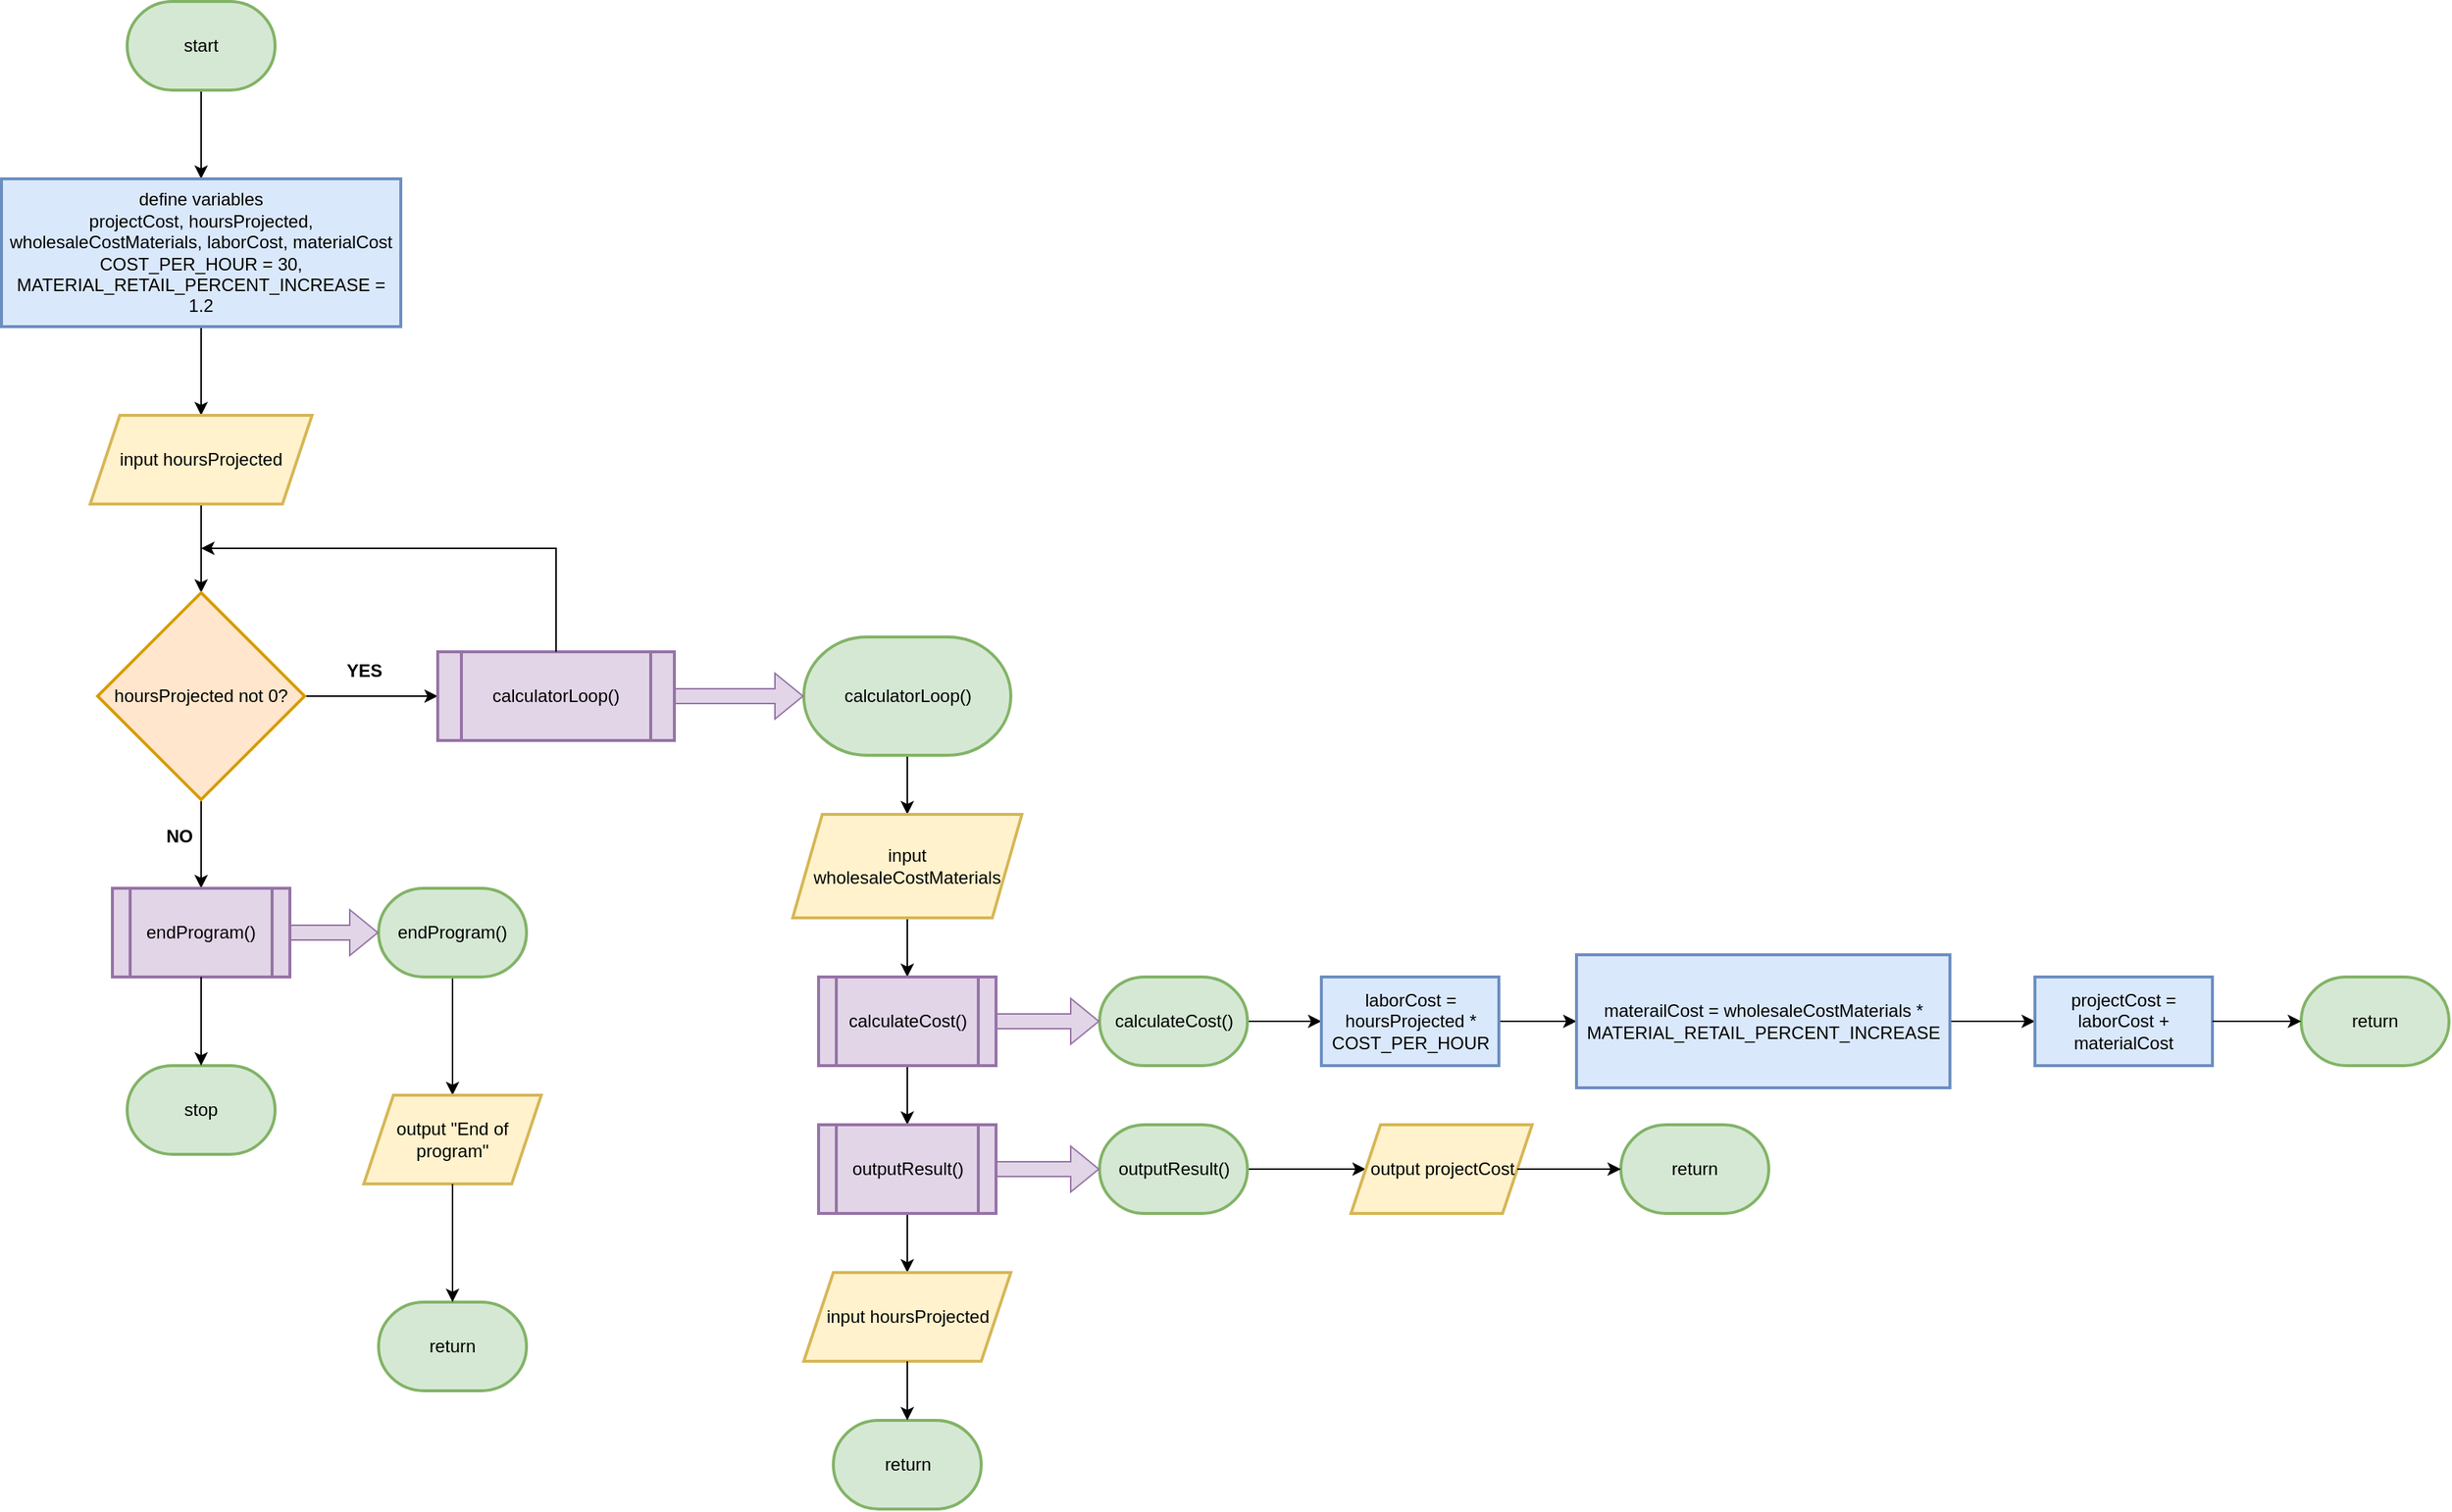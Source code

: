 <mxfile version="26.1.1">
  <diagram name="Page-1" id="F8o35oETYYxVD8tJnoiB">
    <mxGraphModel dx="1909" dy="1129" grid="1" gridSize="10" guides="1" tooltips="1" connect="1" arrows="1" fold="1" page="1" pageScale="1" pageWidth="850" pageHeight="1100" math="0" shadow="0">
      <root>
        <mxCell id="0" />
        <mxCell id="1" parent="0" />
        <mxCell id="6oDHK3qVVxZd5-QPnWFQ-8" value="" style="edgeStyle=orthogonalEdgeStyle;rounded=0;orthogonalLoop=1;jettySize=auto;html=1;" parent="1" source="6oDHK3qVVxZd5-QPnWFQ-1" target="6oDHK3qVVxZd5-QPnWFQ-7" edge="1">
          <mxGeometry relative="1" as="geometry" />
        </mxCell>
        <mxCell id="6oDHK3qVVxZd5-QPnWFQ-1" value="start" style="strokeWidth=2;html=1;shape=mxgraph.flowchart.terminator;whiteSpace=wrap;fillColor=#d5e8d4;strokeColor=#82b366;" parent="1" vertex="1">
          <mxGeometry x="370" y="310" width="100" height="60" as="geometry" />
        </mxCell>
        <mxCell id="6oDHK3qVVxZd5-QPnWFQ-10" value="" style="edgeStyle=orthogonalEdgeStyle;rounded=0;orthogonalLoop=1;jettySize=auto;html=1;" parent="1" source="6oDHK3qVVxZd5-QPnWFQ-7" target="6oDHK3qVVxZd5-QPnWFQ-9" edge="1">
          <mxGeometry relative="1" as="geometry" />
        </mxCell>
        <mxCell id="6oDHK3qVVxZd5-QPnWFQ-7" value="define variables&lt;div&gt;&lt;div&gt;projectCost, hoursProjected, wholesaleCostMaterials, laborCost, materialCost&lt;/div&gt;&lt;div&gt;COST_PER_HOUR = 30, MATERIAL_RETAIL_PERCENT_INCREASE = 1.2&lt;/div&gt;&lt;/div&gt;" style="whiteSpace=wrap;html=1;strokeWidth=2;fillColor=#dae8fc;strokeColor=#6c8ebf;" parent="1" vertex="1">
          <mxGeometry x="285" y="430" width="270" height="100" as="geometry" />
        </mxCell>
        <mxCell id="6oDHK3qVVxZd5-QPnWFQ-14" value="" style="edgeStyle=orthogonalEdgeStyle;rounded=0;orthogonalLoop=1;jettySize=auto;html=1;" parent="1" source="6oDHK3qVVxZd5-QPnWFQ-9" target="6oDHK3qVVxZd5-QPnWFQ-13" edge="1">
          <mxGeometry relative="1" as="geometry" />
        </mxCell>
        <mxCell id="6oDHK3qVVxZd5-QPnWFQ-9" value="input hoursProjected" style="shape=parallelogram;perimeter=parallelogramPerimeter;whiteSpace=wrap;html=1;fixedSize=1;strokeWidth=2;fillColor=#fff2cc;strokeColor=#d6b656;" parent="1" vertex="1">
          <mxGeometry x="345" y="590" width="150" height="60" as="geometry" />
        </mxCell>
        <mxCell id="6oDHK3qVVxZd5-QPnWFQ-16" value="" style="edgeStyle=orthogonalEdgeStyle;rounded=0;orthogonalLoop=1;jettySize=auto;html=1;" parent="1" source="6oDHK3qVVxZd5-QPnWFQ-13" target="6oDHK3qVVxZd5-QPnWFQ-15" edge="1">
          <mxGeometry relative="1" as="geometry" />
        </mxCell>
        <mxCell id="6oDHK3qVVxZd5-QPnWFQ-20" value="" style="edgeStyle=orthogonalEdgeStyle;rounded=0;orthogonalLoop=1;jettySize=auto;html=1;" parent="1" source="6oDHK3qVVxZd5-QPnWFQ-13" target="6oDHK3qVVxZd5-QPnWFQ-19" edge="1">
          <mxGeometry relative="1" as="geometry" />
        </mxCell>
        <mxCell id="6oDHK3qVVxZd5-QPnWFQ-13" value="hoursProjected not 0?" style="rhombus;whiteSpace=wrap;html=1;strokeWidth=2;fillColor=#ffe6cc;strokeColor=#d79b00;" parent="1" vertex="1">
          <mxGeometry x="350" y="710" width="140" height="140" as="geometry" />
        </mxCell>
        <mxCell id="6oDHK3qVVxZd5-QPnWFQ-15" value="endProgram()" style="shape=process;whiteSpace=wrap;html=1;backgroundOutline=1;strokeWidth=2;fillColor=#e1d5e7;strokeColor=#9673a6;" parent="1" vertex="1">
          <mxGeometry x="360" y="910" width="120" height="60" as="geometry" />
        </mxCell>
        <mxCell id="6oDHK3qVVxZd5-QPnWFQ-17" value="stop" style="strokeWidth=2;html=1;shape=mxgraph.flowchart.terminator;whiteSpace=wrap;fillColor=#d5e8d4;strokeColor=#82b366;" parent="1" vertex="1">
          <mxGeometry x="370" y="1030" width="100" height="60" as="geometry" />
        </mxCell>
        <mxCell id="6oDHK3qVVxZd5-QPnWFQ-18" style="edgeStyle=orthogonalEdgeStyle;rounded=0;orthogonalLoop=1;jettySize=auto;html=1;entryX=0.5;entryY=0;entryDx=0;entryDy=0;entryPerimeter=0;" parent="1" source="6oDHK3qVVxZd5-QPnWFQ-15" target="6oDHK3qVVxZd5-QPnWFQ-17" edge="1">
          <mxGeometry relative="1" as="geometry" />
        </mxCell>
        <mxCell id="6oDHK3qVVxZd5-QPnWFQ-19" value="calculatorLoop()" style="shape=process;whiteSpace=wrap;html=1;backgroundOutline=1;strokeWidth=2;fillColor=#e1d5e7;strokeColor=#9673a6;" parent="1" vertex="1">
          <mxGeometry x="580" y="750" width="160" height="60" as="geometry" />
        </mxCell>
        <mxCell id="6oDHK3qVVxZd5-QPnWFQ-21" value="" style="endArrow=classic;html=1;rounded=0;exitX=0.5;exitY=0;exitDx=0;exitDy=0;" parent="1" source="6oDHK3qVVxZd5-QPnWFQ-19" edge="1">
          <mxGeometry width="50" height="50" relative="1" as="geometry">
            <mxPoint x="640" y="730" as="sourcePoint" />
            <mxPoint x="420" y="680" as="targetPoint" />
            <Array as="points">
              <mxPoint x="660" y="680" />
            </Array>
          </mxGeometry>
        </mxCell>
        <mxCell id="6oDHK3qVVxZd5-QPnWFQ-29" value="" style="edgeStyle=orthogonalEdgeStyle;rounded=0;orthogonalLoop=1;jettySize=auto;html=1;" parent="1" source="6oDHK3qVVxZd5-QPnWFQ-22" target="6oDHK3qVVxZd5-QPnWFQ-28" edge="1">
          <mxGeometry relative="1" as="geometry" />
        </mxCell>
        <mxCell id="6oDHK3qVVxZd5-QPnWFQ-22" value="calculatorLoop()" style="strokeWidth=2;html=1;shape=mxgraph.flowchart.terminator;whiteSpace=wrap;fillColor=#d5e8d4;strokeColor=#82b366;" parent="1" vertex="1">
          <mxGeometry x="827.5" y="740" width="140" height="80" as="geometry" />
        </mxCell>
        <mxCell id="6oDHK3qVVxZd5-QPnWFQ-23" value="return" style="strokeWidth=2;html=1;shape=mxgraph.flowchart.terminator;whiteSpace=wrap;fillColor=#d5e8d4;strokeColor=#82b366;" parent="1" vertex="1">
          <mxGeometry x="847.5" y="1270" width="100" height="60" as="geometry" />
        </mxCell>
        <mxCell id="6oDHK3qVVxZd5-QPnWFQ-60" value="" style="edgeStyle=orthogonalEdgeStyle;rounded=0;orthogonalLoop=1;jettySize=auto;html=1;" parent="1" source="6oDHK3qVVxZd5-QPnWFQ-24" target="6oDHK3qVVxZd5-QPnWFQ-59" edge="1">
          <mxGeometry relative="1" as="geometry" />
        </mxCell>
        <mxCell id="6oDHK3qVVxZd5-QPnWFQ-24" value="outputResult()" style="strokeWidth=2;html=1;shape=mxgraph.flowchart.terminator;whiteSpace=wrap;fillColor=#d5e8d4;strokeColor=#82b366;" parent="1" vertex="1">
          <mxGeometry x="1027.5" y="1070" width="100" height="60" as="geometry" />
        </mxCell>
        <mxCell id="6oDHK3qVVxZd5-QPnWFQ-25" value="return" style="strokeWidth=2;html=1;shape=mxgraph.flowchart.terminator;whiteSpace=wrap;fillColor=#d5e8d4;strokeColor=#82b366;" parent="1" vertex="1">
          <mxGeometry x="1380" y="1070" width="100" height="60" as="geometry" />
        </mxCell>
        <mxCell id="6oDHK3qVVxZd5-QPnWFQ-50" value="" style="edgeStyle=orthogonalEdgeStyle;rounded=0;orthogonalLoop=1;jettySize=auto;html=1;" parent="1" source="6oDHK3qVVxZd5-QPnWFQ-26" target="6oDHK3qVVxZd5-QPnWFQ-49" edge="1">
          <mxGeometry relative="1" as="geometry" />
        </mxCell>
        <mxCell id="6oDHK3qVVxZd5-QPnWFQ-26" value="endProgram()" style="strokeWidth=2;html=1;shape=mxgraph.flowchart.terminator;whiteSpace=wrap;fillColor=#d5e8d4;strokeColor=#82b366;" parent="1" vertex="1">
          <mxGeometry x="540" y="910" width="100" height="60" as="geometry" />
        </mxCell>
        <mxCell id="6oDHK3qVVxZd5-QPnWFQ-27" value="return" style="strokeWidth=2;html=1;shape=mxgraph.flowchart.terminator;whiteSpace=wrap;fillColor=#d5e8d4;strokeColor=#82b366;" parent="1" vertex="1">
          <mxGeometry x="540" y="1190" width="100" height="60" as="geometry" />
        </mxCell>
        <mxCell id="6oDHK3qVVxZd5-QPnWFQ-32" value="" style="edgeStyle=orthogonalEdgeStyle;rounded=0;orthogonalLoop=1;jettySize=auto;html=1;" parent="1" source="6oDHK3qVVxZd5-QPnWFQ-28" target="6oDHK3qVVxZd5-QPnWFQ-31" edge="1">
          <mxGeometry relative="1" as="geometry" />
        </mxCell>
        <mxCell id="6oDHK3qVVxZd5-QPnWFQ-28" value="input wholesaleCostMaterials" style="shape=parallelogram;perimeter=parallelogramPerimeter;whiteSpace=wrap;html=1;fixedSize=1;strokeWidth=2;fillColor=#fff2cc;strokeColor=#d6b656;" parent="1" vertex="1">
          <mxGeometry x="820" y="860" width="155" height="70" as="geometry" />
        </mxCell>
        <mxCell id="6oDHK3qVVxZd5-QPnWFQ-39" value="" style="edgeStyle=orthogonalEdgeStyle;rounded=0;orthogonalLoop=1;jettySize=auto;html=1;" parent="1" source="6oDHK3qVVxZd5-QPnWFQ-30" target="6oDHK3qVVxZd5-QPnWFQ-38" edge="1">
          <mxGeometry relative="1" as="geometry" />
        </mxCell>
        <mxCell id="6oDHK3qVVxZd5-QPnWFQ-30" value="calculateCost()" style="strokeWidth=2;html=1;shape=mxgraph.flowchart.terminator;whiteSpace=wrap;fillColor=#d5e8d4;strokeColor=#82b366;" parent="1" vertex="1">
          <mxGeometry x="1027.5" y="970" width="100" height="60" as="geometry" />
        </mxCell>
        <mxCell id="6oDHK3qVVxZd5-QPnWFQ-34" value="" style="edgeStyle=orthogonalEdgeStyle;rounded=0;orthogonalLoop=1;jettySize=auto;html=1;" parent="1" source="6oDHK3qVVxZd5-QPnWFQ-31" target="6oDHK3qVVxZd5-QPnWFQ-33" edge="1">
          <mxGeometry relative="1" as="geometry" />
        </mxCell>
        <mxCell id="6oDHK3qVVxZd5-QPnWFQ-31" value="calculateCost()" style="shape=process;whiteSpace=wrap;html=1;backgroundOutline=1;strokeWidth=2;fillColor=#e1d5e7;strokeColor=#9673a6;" parent="1" vertex="1">
          <mxGeometry x="837.5" y="970" width="120" height="60" as="geometry" />
        </mxCell>
        <mxCell id="6oDHK3qVVxZd5-QPnWFQ-36" value="" style="edgeStyle=orthogonalEdgeStyle;rounded=0;orthogonalLoop=1;jettySize=auto;html=1;" parent="1" source="6oDHK3qVVxZd5-QPnWFQ-33" target="6oDHK3qVVxZd5-QPnWFQ-35" edge="1">
          <mxGeometry relative="1" as="geometry" />
        </mxCell>
        <mxCell id="6oDHK3qVVxZd5-QPnWFQ-33" value="outputResult()" style="shape=process;whiteSpace=wrap;html=1;backgroundOutline=1;strokeWidth=2;fillColor=#e1d5e7;strokeColor=#9673a6;" parent="1" vertex="1">
          <mxGeometry x="837.5" y="1070" width="120" height="60" as="geometry" />
        </mxCell>
        <mxCell id="6oDHK3qVVxZd5-QPnWFQ-35" value="input hoursProjected" style="shape=parallelogram;perimeter=parallelogramPerimeter;whiteSpace=wrap;html=1;fixedSize=1;strokeWidth=2;fillColor=#fff2cc;strokeColor=#d6b656;" parent="1" vertex="1">
          <mxGeometry x="827.5" y="1170" width="140" height="60" as="geometry" />
        </mxCell>
        <mxCell id="6oDHK3qVVxZd5-QPnWFQ-37" style="edgeStyle=orthogonalEdgeStyle;rounded=0;orthogonalLoop=1;jettySize=auto;html=1;entryX=0.5;entryY=0;entryDx=0;entryDy=0;entryPerimeter=0;" parent="1" source="6oDHK3qVVxZd5-QPnWFQ-35" target="6oDHK3qVVxZd5-QPnWFQ-23" edge="1">
          <mxGeometry relative="1" as="geometry" />
        </mxCell>
        <mxCell id="6oDHK3qVVxZd5-QPnWFQ-41" value="" style="edgeStyle=orthogonalEdgeStyle;rounded=0;orthogonalLoop=1;jettySize=auto;html=1;" parent="1" source="6oDHK3qVVxZd5-QPnWFQ-38" target="6oDHK3qVVxZd5-QPnWFQ-40" edge="1">
          <mxGeometry relative="1" as="geometry" />
        </mxCell>
        <mxCell id="6oDHK3qVVxZd5-QPnWFQ-38" value="laborCost = hoursProjected * COST_PER_HOUR" style="whiteSpace=wrap;html=1;strokeWidth=2;fillColor=#dae8fc;strokeColor=#6c8ebf;" parent="1" vertex="1">
          <mxGeometry x="1177.5" y="970" width="120" height="60" as="geometry" />
        </mxCell>
        <mxCell id="6oDHK3qVVxZd5-QPnWFQ-43" value="" style="edgeStyle=orthogonalEdgeStyle;rounded=0;orthogonalLoop=1;jettySize=auto;html=1;" parent="1" source="6oDHK3qVVxZd5-QPnWFQ-40" target="6oDHK3qVVxZd5-QPnWFQ-42" edge="1">
          <mxGeometry relative="1" as="geometry" />
        </mxCell>
        <mxCell id="6oDHK3qVVxZd5-QPnWFQ-40" value="materailCost = wholesaleCostMaterials * MATERIAL_RETAIL_PERCENT_INCREASE" style="whiteSpace=wrap;html=1;strokeWidth=2;fillColor=#dae8fc;strokeColor=#6c8ebf;" parent="1" vertex="1">
          <mxGeometry x="1350" y="955" width="252.5" height="90" as="geometry" />
        </mxCell>
        <mxCell id="6oDHK3qVVxZd5-QPnWFQ-42" value="projectCost = laborCost + materialCost" style="whiteSpace=wrap;html=1;strokeWidth=2;fillColor=#dae8fc;strokeColor=#6c8ebf;" parent="1" vertex="1">
          <mxGeometry x="1660" y="970" width="120" height="60" as="geometry" />
        </mxCell>
        <mxCell id="6oDHK3qVVxZd5-QPnWFQ-49" value="output &quot;End of program&quot;" style="shape=parallelogram;perimeter=parallelogramPerimeter;whiteSpace=wrap;html=1;fixedSize=1;strokeWidth=2;fillColor=#fff2cc;strokeColor=#d6b656;" parent="1" vertex="1">
          <mxGeometry x="530" y="1050" width="120" height="60" as="geometry" />
        </mxCell>
        <mxCell id="6oDHK3qVVxZd5-QPnWFQ-51" style="edgeStyle=orthogonalEdgeStyle;rounded=0;orthogonalLoop=1;jettySize=auto;html=1;entryX=0.5;entryY=0;entryDx=0;entryDy=0;entryPerimeter=0;" parent="1" source="6oDHK3qVVxZd5-QPnWFQ-49" target="6oDHK3qVVxZd5-QPnWFQ-27" edge="1">
          <mxGeometry relative="1" as="geometry" />
        </mxCell>
        <mxCell id="6oDHK3qVVxZd5-QPnWFQ-52" value="return" style="strokeWidth=2;html=1;shape=mxgraph.flowchart.terminator;whiteSpace=wrap;fillColor=#d5e8d4;strokeColor=#82b366;" parent="1" vertex="1">
          <mxGeometry x="1840" y="970" width="100" height="60" as="geometry" />
        </mxCell>
        <mxCell id="6oDHK3qVVxZd5-QPnWFQ-53" style="edgeStyle=orthogonalEdgeStyle;rounded=0;orthogonalLoop=1;jettySize=auto;html=1;entryX=0;entryY=0.5;entryDx=0;entryDy=0;entryPerimeter=0;" parent="1" source="6oDHK3qVVxZd5-QPnWFQ-42" target="6oDHK3qVVxZd5-QPnWFQ-52" edge="1">
          <mxGeometry relative="1" as="geometry" />
        </mxCell>
        <mxCell id="6oDHK3qVVxZd5-QPnWFQ-54" value="" style="shape=flexArrow;endArrow=classic;html=1;rounded=0;exitX=1;exitY=0.5;exitDx=0;exitDy=0;entryX=0;entryY=0.5;entryDx=0;entryDy=0;entryPerimeter=0;fillColor=#e1d5e7;strokeColor=#9673a6;" parent="1" source="6oDHK3qVVxZd5-QPnWFQ-15" target="6oDHK3qVVxZd5-QPnWFQ-26" edge="1">
          <mxGeometry width="50" height="50" relative="1" as="geometry">
            <mxPoint x="520" y="950" as="sourcePoint" />
            <mxPoint x="530" y="910" as="targetPoint" />
          </mxGeometry>
        </mxCell>
        <mxCell id="6oDHK3qVVxZd5-QPnWFQ-55" value="" style="shape=flexArrow;endArrow=classic;html=1;rounded=0;exitX=1;exitY=0.5;exitDx=0;exitDy=0;entryX=0;entryY=0.5;entryDx=0;entryDy=0;entryPerimeter=0;fillColor=#e1d5e7;strokeColor=#9673a6;" parent="1" source="6oDHK3qVVxZd5-QPnWFQ-19" target="6oDHK3qVVxZd5-QPnWFQ-22" edge="1">
          <mxGeometry width="50" height="50" relative="1" as="geometry">
            <mxPoint x="650" y="970" as="sourcePoint" />
            <mxPoint x="700" y="920" as="targetPoint" />
          </mxGeometry>
        </mxCell>
        <mxCell id="6oDHK3qVVxZd5-QPnWFQ-56" value="" style="shape=flexArrow;endArrow=classic;html=1;rounded=0;exitX=1;exitY=0.5;exitDx=0;exitDy=0;entryX=0;entryY=0.5;entryDx=0;entryDy=0;entryPerimeter=0;fillColor=#e1d5e7;strokeColor=#9673a6;" parent="1" source="6oDHK3qVVxZd5-QPnWFQ-31" target="6oDHK3qVVxZd5-QPnWFQ-30" edge="1">
          <mxGeometry width="50" height="50" relative="1" as="geometry">
            <mxPoint x="1300" y="1110" as="sourcePoint" />
            <mxPoint x="1350" y="1060" as="targetPoint" />
          </mxGeometry>
        </mxCell>
        <mxCell id="6oDHK3qVVxZd5-QPnWFQ-58" value="" style="shape=flexArrow;endArrow=classic;html=1;rounded=0;exitX=1;exitY=0.5;exitDx=0;exitDy=0;entryX=0;entryY=0.5;entryDx=0;entryDy=0;entryPerimeter=0;fillColor=#e1d5e7;strokeColor=#9673a6;" parent="1" source="6oDHK3qVVxZd5-QPnWFQ-33" target="6oDHK3qVVxZd5-QPnWFQ-24" edge="1">
          <mxGeometry width="50" height="50" relative="1" as="geometry">
            <mxPoint x="1300" y="1110" as="sourcePoint" />
            <mxPoint x="1350" y="1060" as="targetPoint" />
          </mxGeometry>
        </mxCell>
        <mxCell id="6oDHK3qVVxZd5-QPnWFQ-59" value="output projectCost" style="shape=parallelogram;perimeter=parallelogramPerimeter;whiteSpace=wrap;html=1;fixedSize=1;fillColor=#fff2cc;strokeColor=#d6b656;strokeWidth=2;" parent="1" vertex="1">
          <mxGeometry x="1197.5" y="1070" width="122.5" height="60" as="geometry" />
        </mxCell>
        <mxCell id="6oDHK3qVVxZd5-QPnWFQ-61" style="edgeStyle=orthogonalEdgeStyle;rounded=0;orthogonalLoop=1;jettySize=auto;html=1;entryX=0;entryY=0.5;entryDx=0;entryDy=0;entryPerimeter=0;" parent="1" source="6oDHK3qVVxZd5-QPnWFQ-59" target="6oDHK3qVVxZd5-QPnWFQ-25" edge="1">
          <mxGeometry relative="1" as="geometry" />
        </mxCell>
        <mxCell id="6oDHK3qVVxZd5-QPnWFQ-63" value="YES" style="text;html=1;align=center;verticalAlign=middle;resizable=0;points=[];autosize=1;strokeColor=none;fillColor=none;fontStyle=1" parent="1" vertex="1">
          <mxGeometry x="505" y="748" width="50" height="30" as="geometry" />
        </mxCell>
        <mxCell id="6oDHK3qVVxZd5-QPnWFQ-64" value="NO" style="text;html=1;align=center;verticalAlign=middle;resizable=0;points=[];autosize=1;strokeColor=none;fillColor=none;fontStyle=1" parent="1" vertex="1">
          <mxGeometry x="385" y="860" width="40" height="30" as="geometry" />
        </mxCell>
      </root>
    </mxGraphModel>
  </diagram>
</mxfile>
